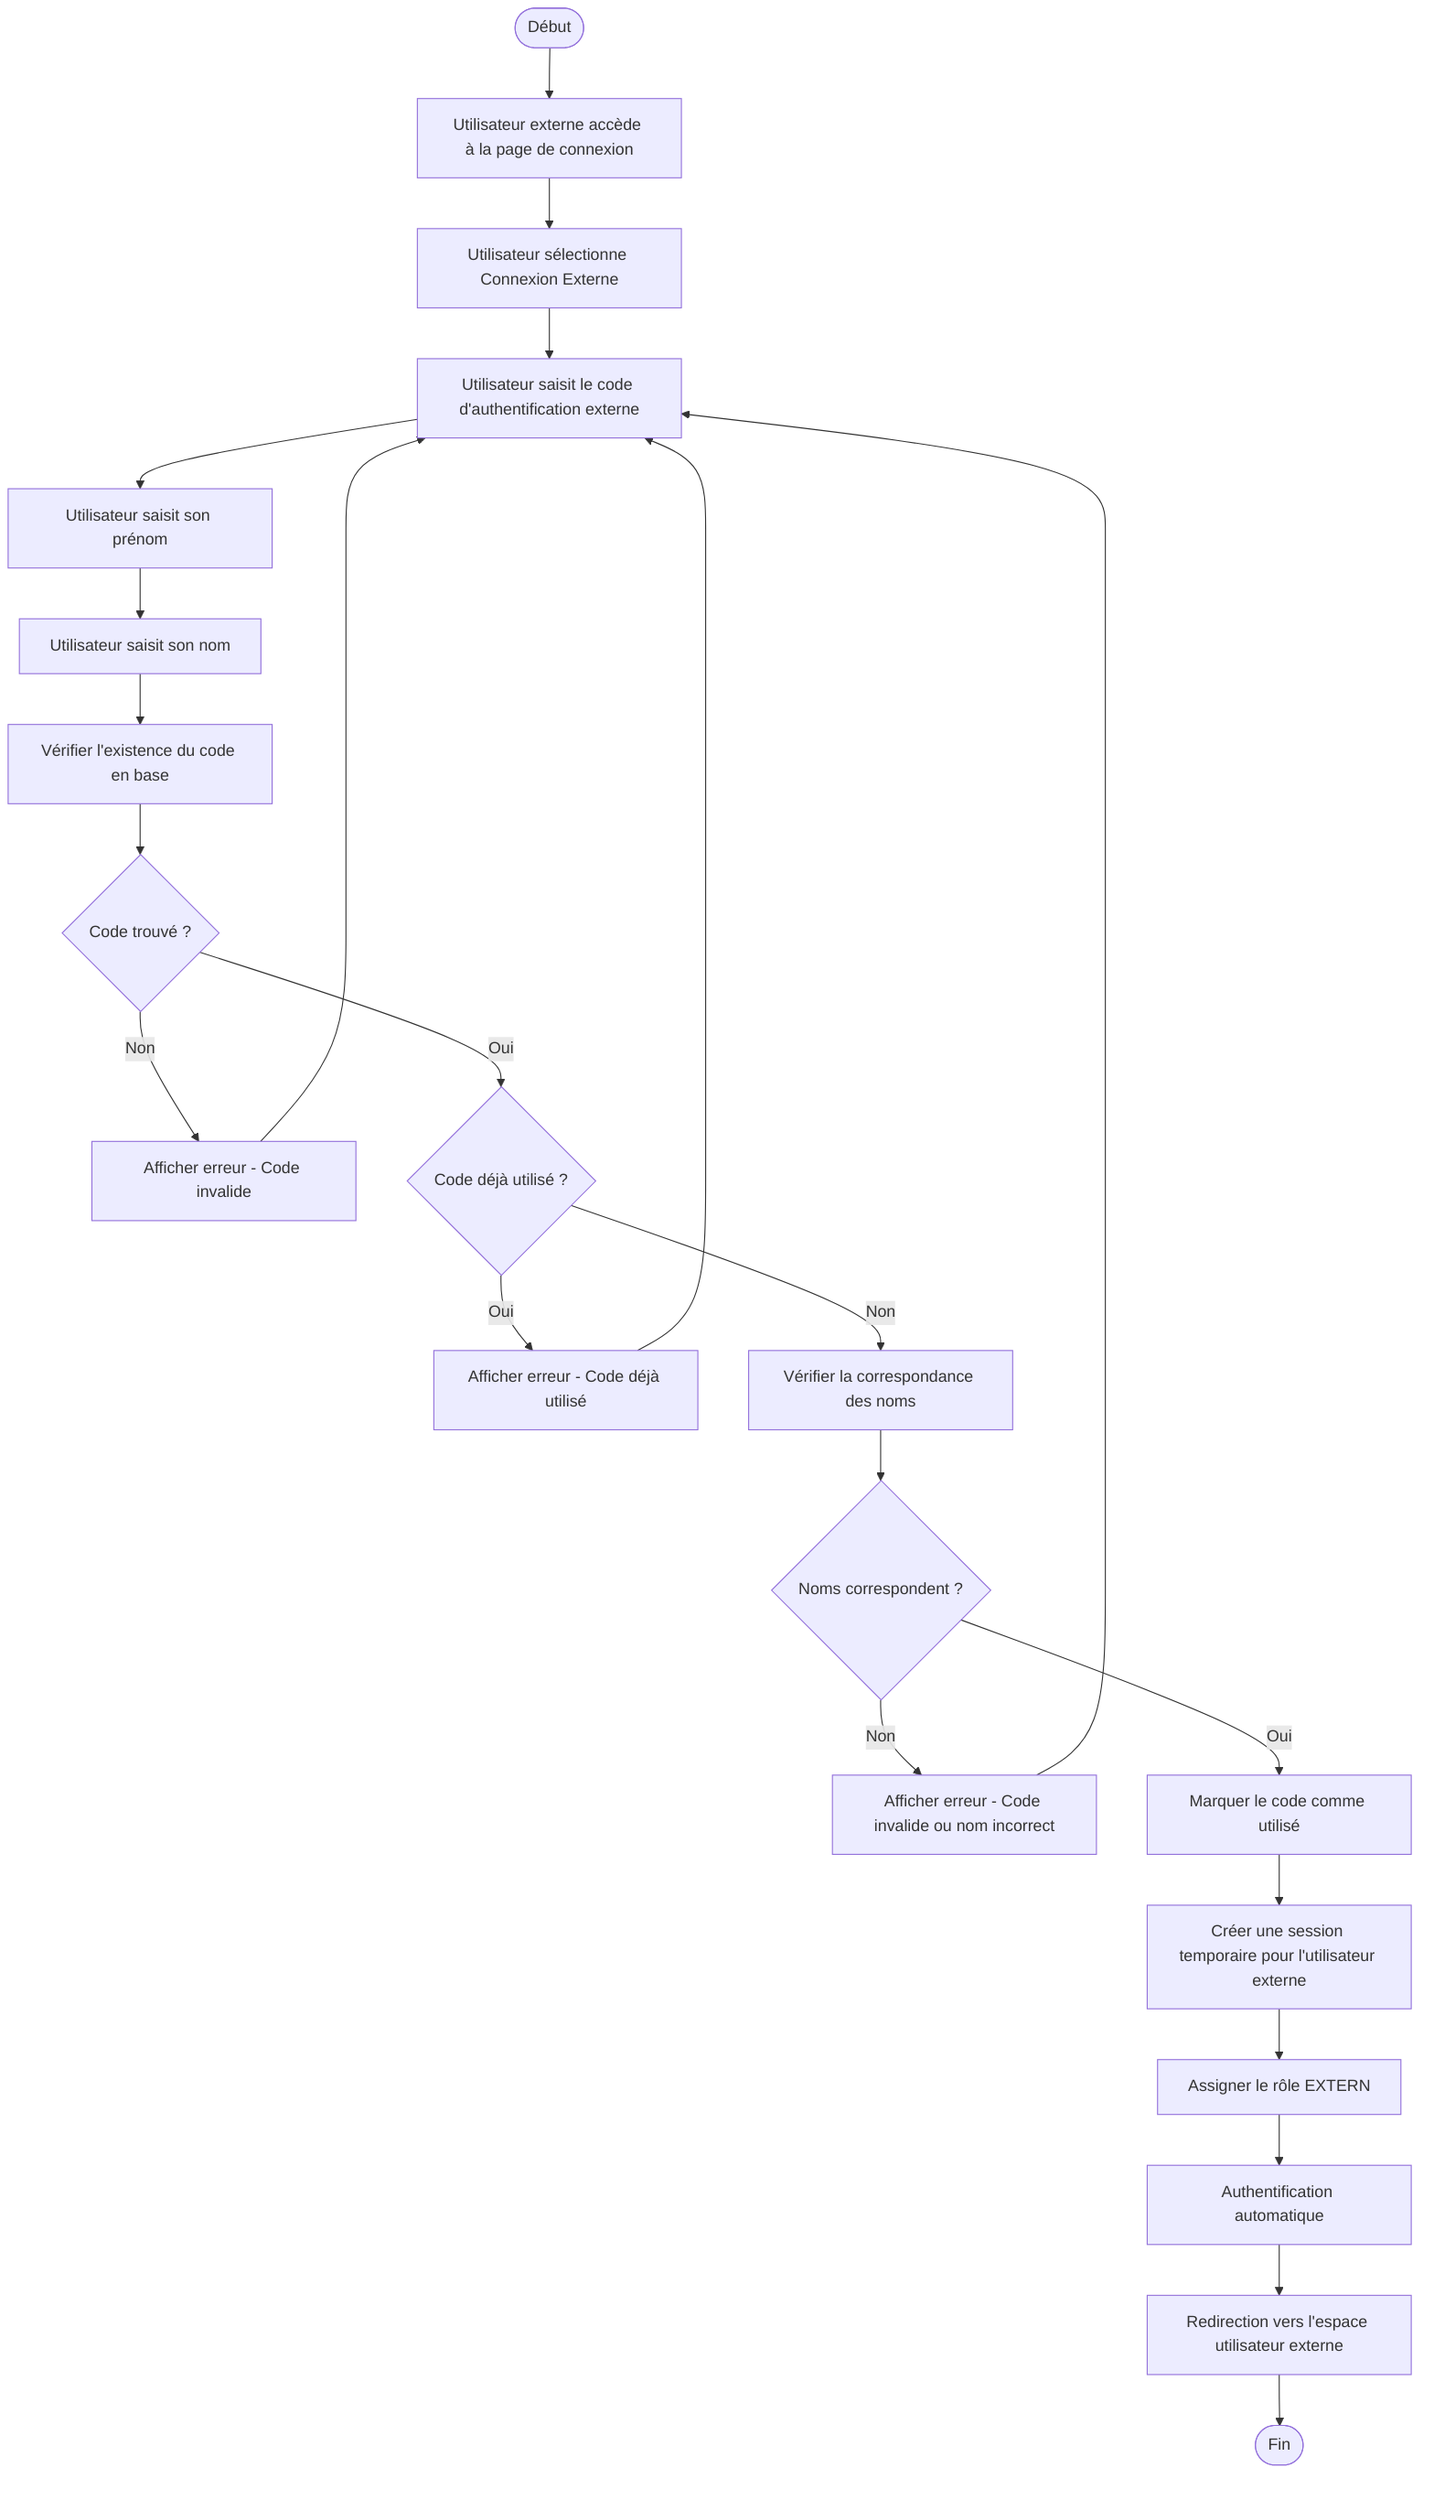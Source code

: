 flowchart TD
    Start([Début]) --> A[Utilisateur externe accède à la page de connexion]
    A --> B[Utilisateur sélectionne Connexion Externe]
    B --> C[Utilisateur saisit le code d'authentification externe]
    C --> D[Utilisateur saisit son prénom]
    D --> E[Utilisateur saisit son nom]
    E --> F[Vérifier l'existence du code en base]
    F --> G{Code trouvé ?}
    G -->|Non| H[Afficher erreur - Code invalide]
    H --> C
    G -->|Oui| I{Code déjà utilisé ?}
    I -->|Oui| J[Afficher erreur - Code déjà utilisé]
    J --> C
    I -->|Non| K[Vérifier la correspondance des noms]
    K --> L{Noms correspondent ?}
    L -->|Non| M[Afficher erreur - Code invalide ou nom incorrect]
    M --> C
    L -->|Oui| N[Marquer le code comme utilisé]
    N --> O[Créer une session temporaire pour l'utilisateur externe]
    O --> P[Assigner le rôle EXTERN]
    P --> Q[Authentification automatique]
    Q --> R[Redirection vers l'espace utilisateur externe]
    R --> End([Fin])